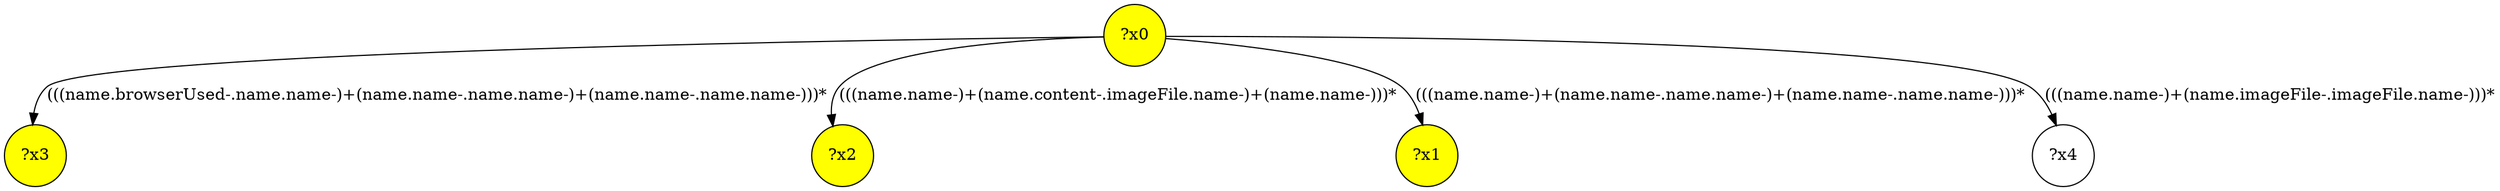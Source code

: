 digraph g {
	x3 [fillcolor="yellow", style="filled," shape=circle, label="?x3"];
	x2 [fillcolor="yellow", style="filled," shape=circle, label="?x2"];
	x1 [fillcolor="yellow", style="filled," shape=circle, label="?x1"];
	x0 [fillcolor="yellow", style="filled," shape=circle, label="?x0"];
	x0 -> x1 [label="(((name.name-)+(name.name-.name.name-)+(name.name-.name.name-)))*"];
	x0 -> x2 [label="(((name.name-)+(name.content-.imageFile.name-)+(name.name-)))*"];
	x0 -> x3 [label="(((name.browserUsed-.name.name-)+(name.name-.name.name-)+(name.name-.name.name-)))*"];
	x4 [shape=circle, label="?x4"];
	x0 -> x4 [label="(((name.name-)+(name.imageFile-.imageFile.name-)))*"];
}
